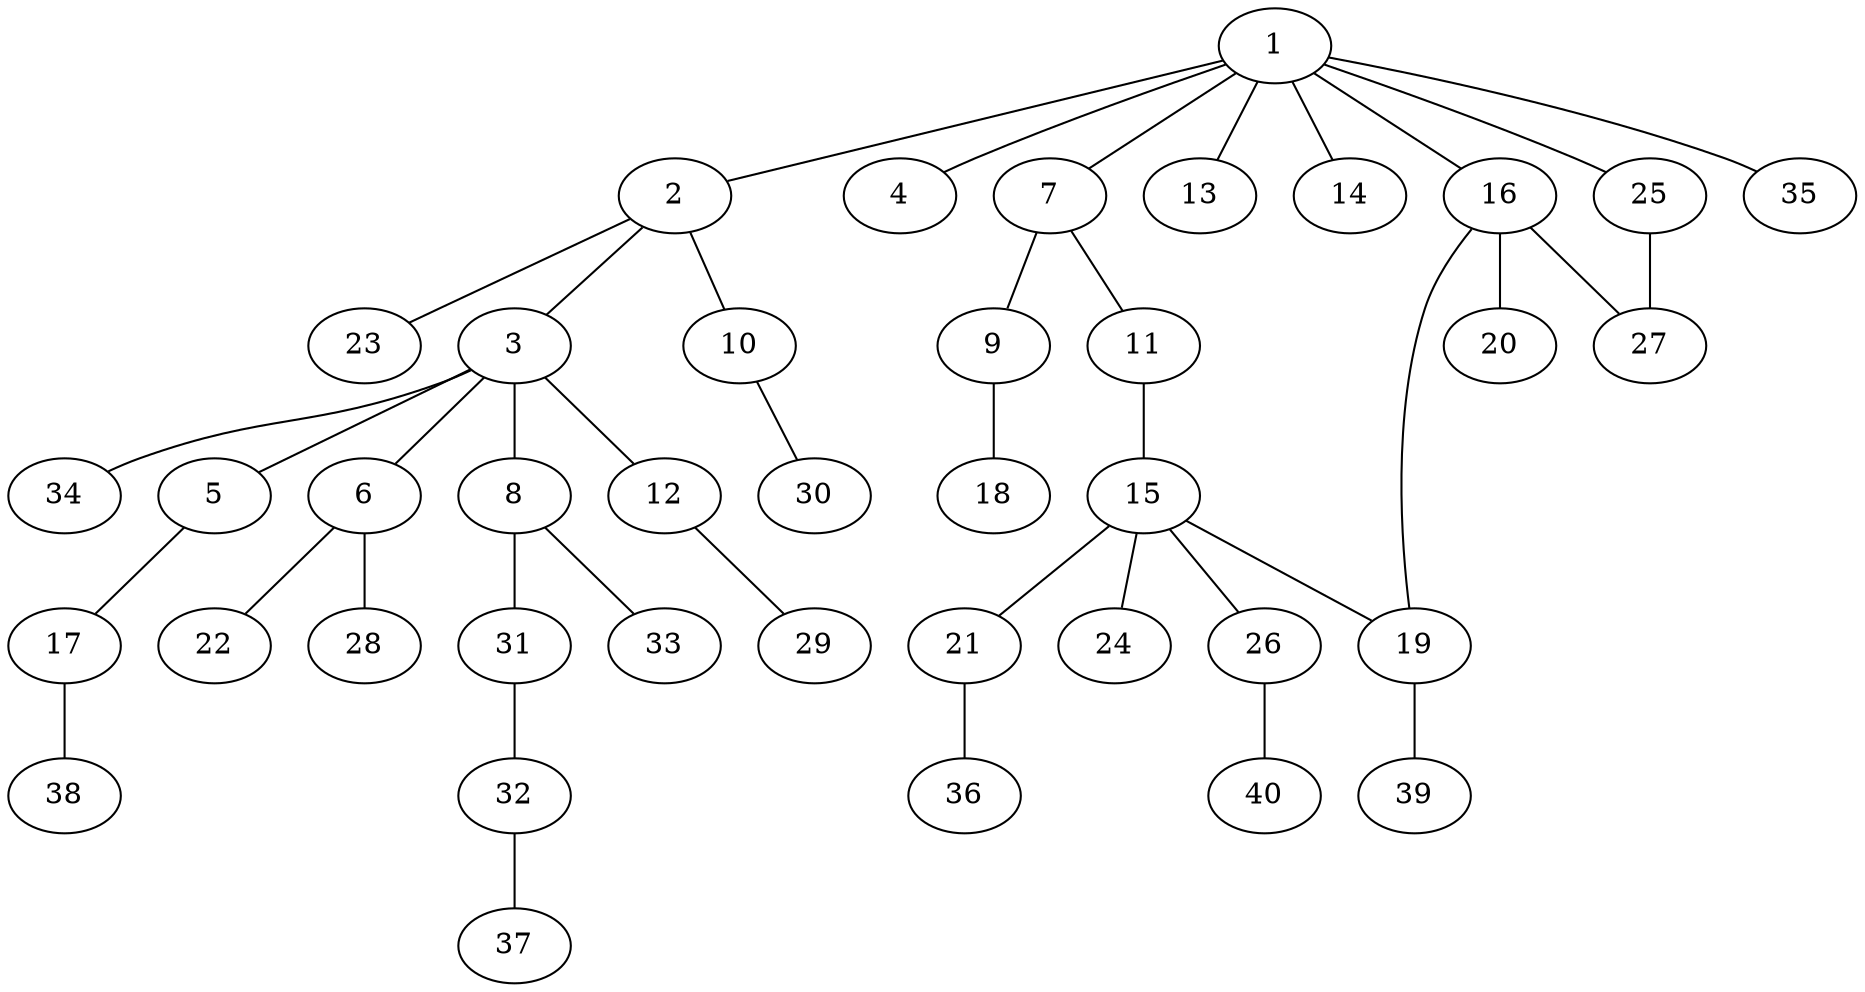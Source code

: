 graph graphname {1--2
1--4
1--7
1--13
1--14
1--16
1--25
1--35
2--3
2--10
2--23
3--5
3--6
3--8
3--12
3--34
5--17
6--22
6--28
7--9
7--11
8--31
8--33
9--18
10--30
11--15
12--29
15--19
15--21
15--24
15--26
16--19
16--20
16--27
17--38
19--39
21--36
25--27
26--40
31--32
32--37
}